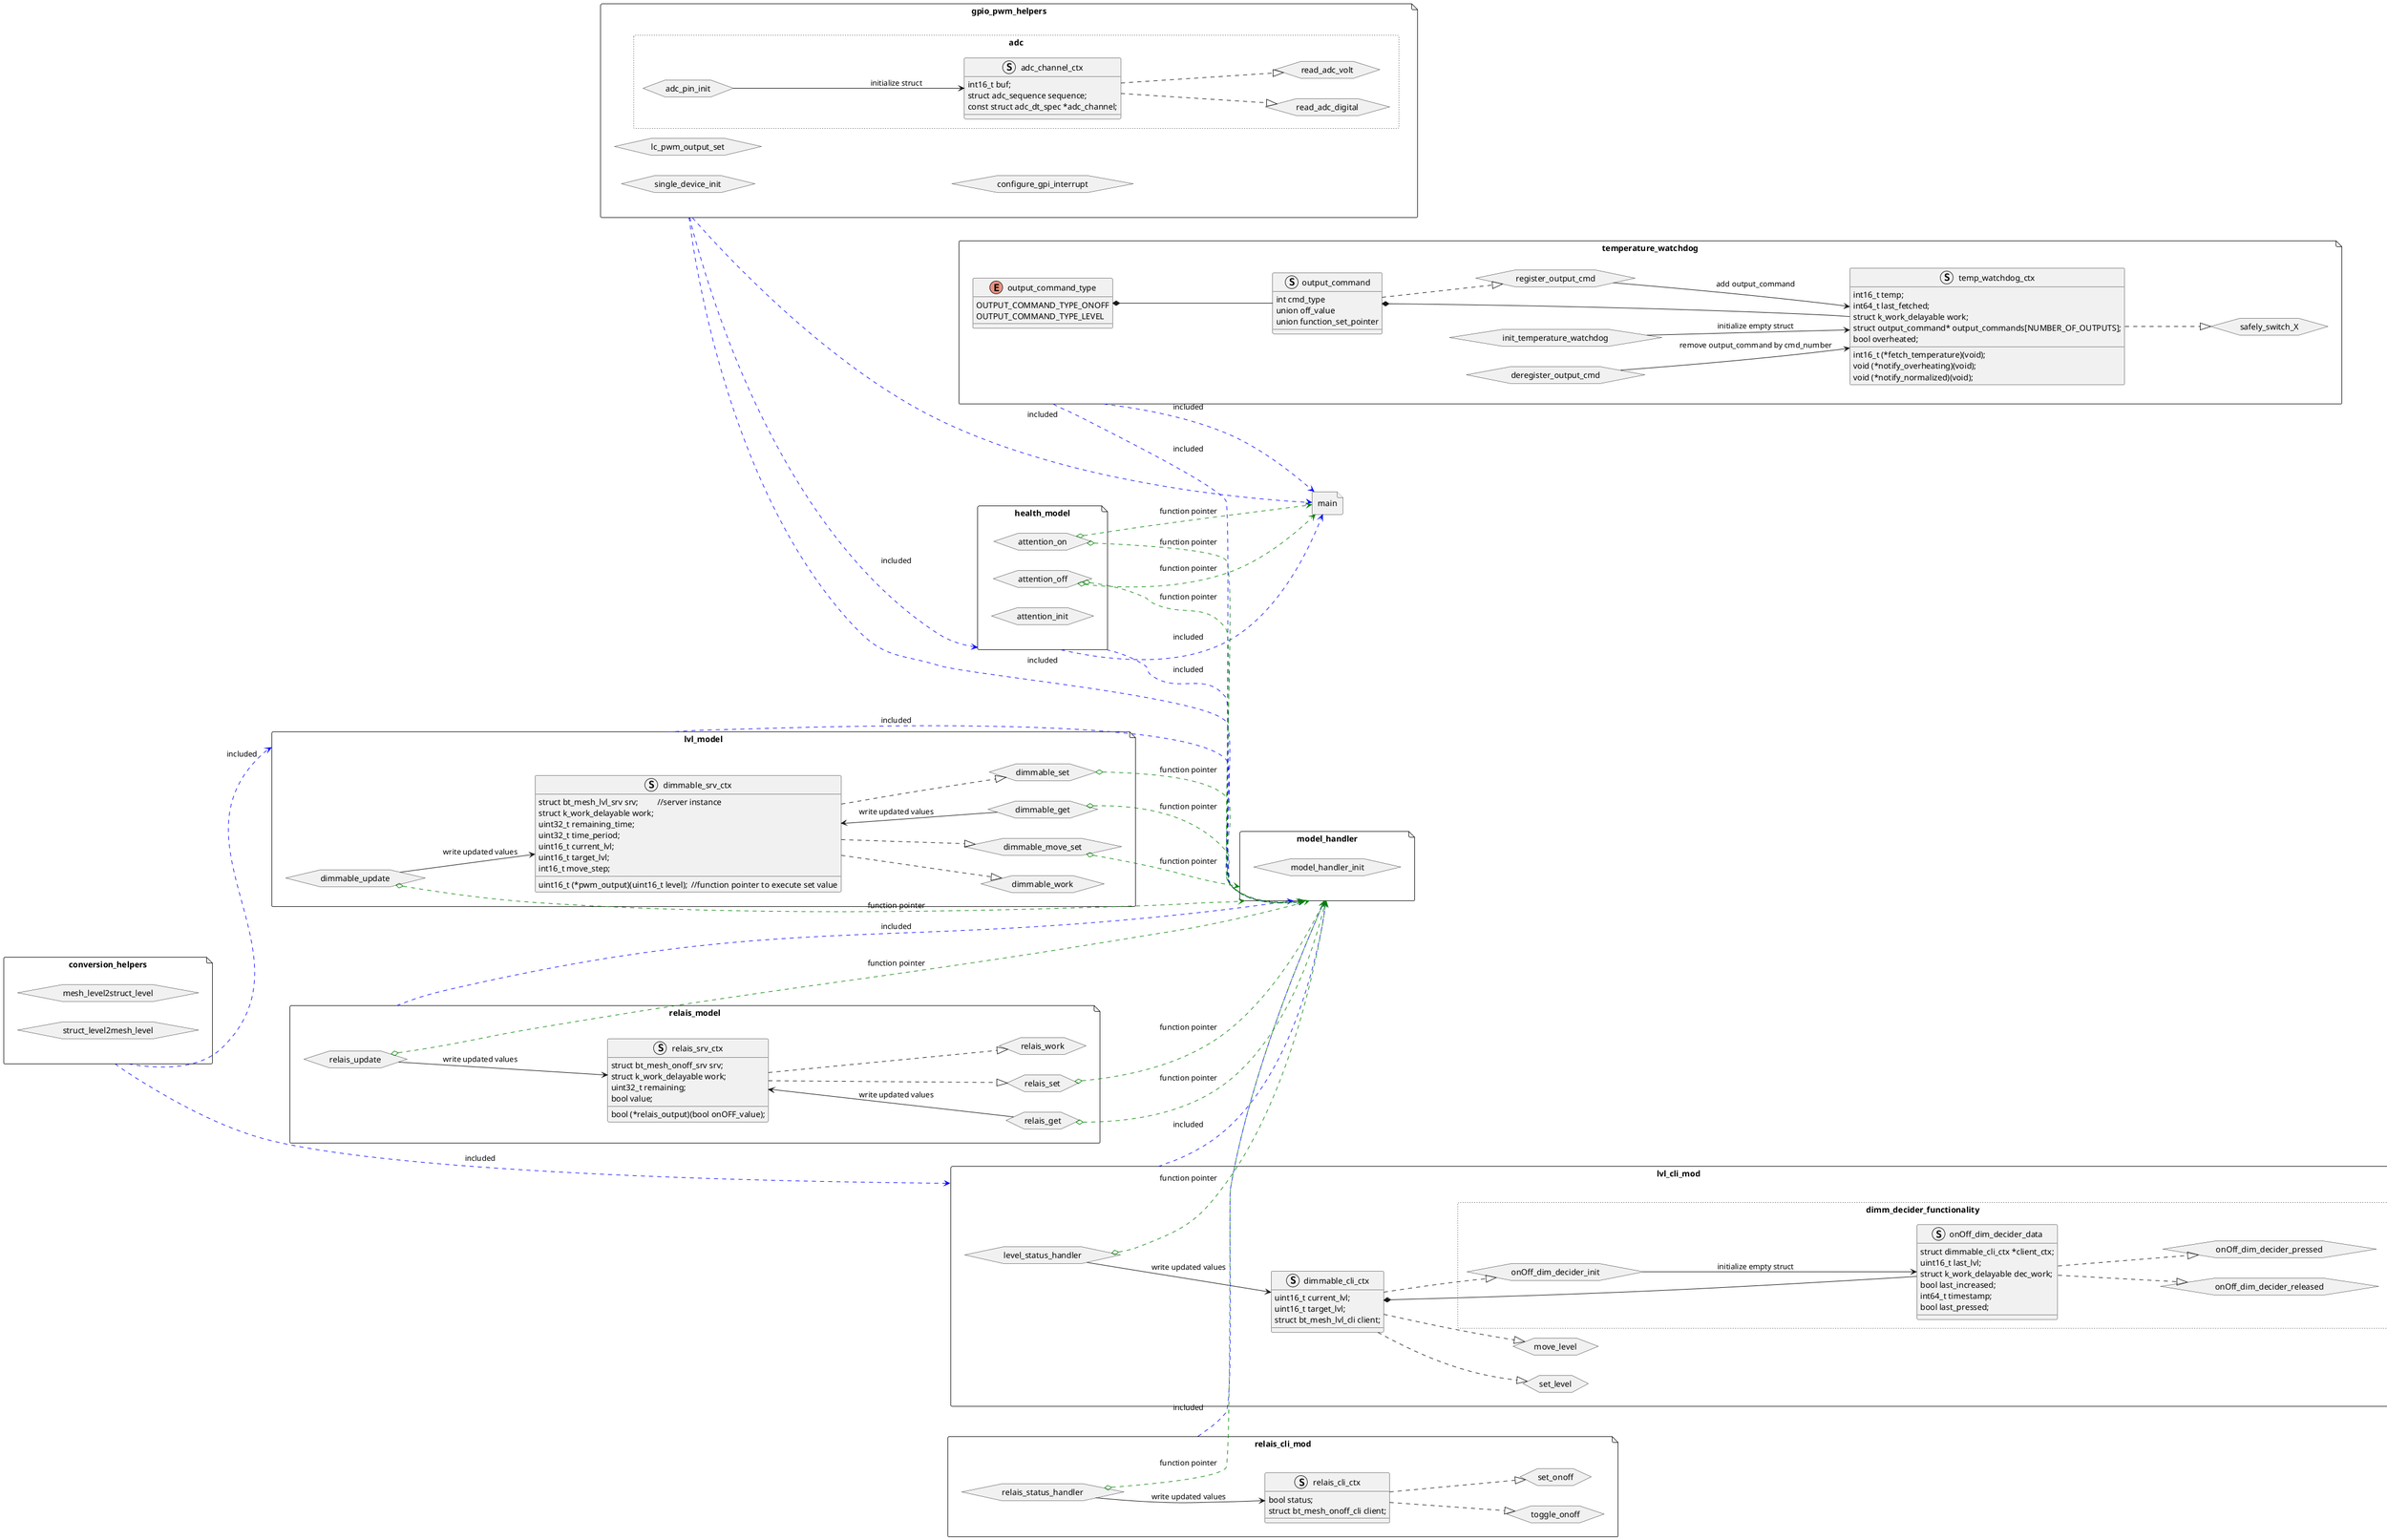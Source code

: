 @startuml
left to right direction

allowmixing

file main
file model_handler {
    hexagon model_handler_init
}
file conversion_helpers {
    hexagon mesh_level2struct_level
    hexagon struct_level2mesh_level
}
file gpio_pwm_helpers {
    hexagon single_device_init
    hexagon lc_pwm_output_set
    hexagon configure_gpi_interrupt

    rectangle adc #line.dotted {
        struct adc_channel_ctx {
            int16_t buf;
            struct adc_sequence sequence;
            const struct adc_dt_spec *adc_channel;
        }
        hexagon adc_pin_init
        hexagon read_adc_digital
        hexagon read_adc_volt
    }
}
file health_model {
    hexagon attention_on
    hexagon attention_off
    hexagon attention_init
}
file lvl_cli_mod {
    struct dimmable_cli_ctx {
        uint16_t current_lvl;
        uint16_t target_lvl;
        struct bt_mesh_lvl_cli client;
    }
    hexagon level_status_handler
    hexagon set_level
    hexagon move_level

    rectangle dimm_decider_functionality #line.dotted {
        struct onOff_dim_decider_data {
            struct dimmable_cli_ctx *client_ctx;
            uint16_t last_lvl;
            struct k_work_delayable dec_work;
            bool last_increased;
            int64_t timestamp;
            bool last_pressed;
        }
        hexagon onOff_dim_decider_init
        hexagon onOff_dim_decider_pressed
        hexagon onOff_dim_decider_released
    }
}
file lvl_model {
    struct dimmable_srv_ctx {
        struct bt_mesh_lvl_srv srv;		//server instance
        struct k_work_delayable work;
        uint32_t remaining_time;		
        uint32_t time_period;			
        uint16_t current_lvl;
        uint16_t target_lvl;
        int16_t move_step; 				
        uint16_t (*pwm_output)(uint16_t level);	//function pointer to execute set value
    }
    hexagon dimmable_set
    hexagon dimmable_get
    hexagon dimmable_move_set
    hexagon dimmable_work
    hexagon dimmable_update
}
file relais_cli_mod {
    struct relais_cli_ctx {
        bool status;
        struct bt_mesh_onoff_cli client;
    }
    hexagon relais_status_handler
    hexagon toggle_onoff
    hexagon set_onoff
}
file relais_model {
    struct relais_srv_ctx {
        struct bt_mesh_onoff_srv srv;
        struct k_work_delayable work;
        uint32_t remaining;
        bool value;
        bool (*relais_output)(bool onOFF_value);	
    }
    hexagon relais_set
    hexagon relais_get
    hexagon relais_work
    hexagon relais_update
}
file temperature_watchdog {
    enum output_command_type {
        OUTPUT_COMMAND_TYPE_ONOFF
        OUTPUT_COMMAND_TYPE_LEVEL
    }
    struct output_command {
        int cmd_type
        union off_value
        union function_set_pointer
    }
    struct temp_watchdog_ctx {
        int16_t temp;
        int64_t last_fetched;
        int16_t (*fetch_temperature)(void);
        struct k_work_delayable work;
        struct output_command* output_commands[NUMBER_OF_OUTPUTS];
        void (*notify_overheating)(void);
        void (*notify_normalized)(void);
        bool overheated;
    }
    hexagon init_temperature_watchdog
    hexagon safely_switch_X
    hexagon register_output_cmd
    hexagon deregister_output_cmd
}

' main included
temperature_watchdog ..> main #blue : included
gpio_pwm_helpers ..> main #blue : included
health_model ..> main #blue : included

' model_handler
temperature_watchdog ..> model_handler #blue : included
health_model ..> model_handler #blue : included
relais_cli_mod ..> model_handler #blue : included
relais_model ..> model_handler #blue : included
lvl_cli_mod ..> model_handler #blue : included
lvl_model ..> model_handler #blue : included
gpio_pwm_helpers ..> model_handler #blue : included

' models
gpio_pwm_helpers ..> health_model #blue : included
conversion_helpers ..> lvl_cli_mod #blue : included
conversion_helpers ..> lvl_model #blue : included



' temp watchdog
        output_command_type *-- output_command
        output_command *-- temp_watchdog_ctx
        output_command ..|> register_output_cmd
        register_output_cmd --> temp_watchdog_ctx : add output_command
        deregister_output_cmd --> temp_watchdog_ctx : remove output_command by cmd_number
        init_temperature_watchdog --> temp_watchdog_ctx : initialize empty struct
        temp_watchdog_ctx ..|> safely_switch_X
        

' relais server model
        relais_srv_ctx <-- relais_get : write updated values
        relais_srv_ctx ..|> relais_set
        relais_srv_ctx ..|> relais_work
        relais_update --> relais_srv_ctx : write updated values


' relais client model
        relais_cli_ctx ..|> toggle_onoff
        relais_cli_ctx ..|> set_onoff
        relais_status_handler --> relais_cli_ctx : write updated values


' level server model
        dimmable_srv_ctx <-- dimmable_get : write updated values
        dimmable_srv_ctx ..|> dimmable_set
        dimmable_srv_ctx ..|> dimmable_move_set
        dimmable_srv_ctx ..|> dimmable_work
        dimmable_update --> dimmable_srv_ctx : write updated values


' level client model
        dimmable_cli_ctx ..|> set_level
        dimmable_cli_ctx ..|> move_level
        level_status_handler --> dimmable_cli_ctx  : write updated values

        dimmable_cli_ctx *-- onOff_dim_decider_data
        dimmable_cli_ctx ..|> onOff_dim_decider_init
        onOff_dim_decider_init --> onOff_dim_decider_data : initialize empty struct
        onOff_dim_decider_data ..|> onOff_dim_decider_pressed
        onOff_dim_decider_data ..|> onOff_dim_decider_released


' gpio pwm helpers
        adc_pin_init --> adc_channel_ctx : initialize struct
        adc_channel_ctx ..|> read_adc_digital
        adc_channel_ctx ..|> read_adc_volt


' model handler
        'health model
        attention_on o..> model_handler #Green : function pointer
        attention_off o..> model_handler #Green : function pointer
        'level client
        ' set_level ..> model_handler #Red : calls
        ' move_level ..> model_handler #Red : calls
        level_status_handler o..> model_handler #Green : function pointer
        'relais client
        ' toggle_onoff ..> model_handler #Red : calls
        ' set_onoff ..> model_handler #Red : calls
        relais_status_handler o..> model_handler #Green : function pointer
        'level server
        dimmable_update o..> model_handler #Green : function pointer
        dimmable_move_set o..> model_handler #Green : function pointer
        dimmable_get o..> model_handler #Green : function pointer
        dimmable_set o..> model_handler #Green : function pointer
        'relais server
        relais_update o..> model_handler #Green : function pointer
        relais_set o..> model_handler #Green : function pointer
        relais_get o..> model_handler #Green : function pointer


' main
        'health model
        attention_on o..> main #Green : function pointer
        attention_off o..> main #Green : function pointer



@enduml